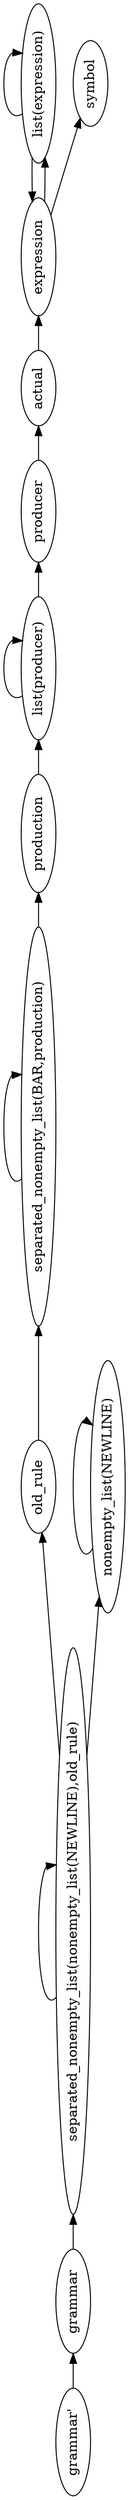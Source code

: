 digraph G {
orientation = landscape;
rankdir = LR;
ratio = compress;
nt0 [ label="grammar'" ] ;
nt1 [ label="symbol" ] ;
nt2 [ label="separated_nonempty_list(nonempty_list(NEWLINE),old_rule)" ] ;
nt3 [ label="separated_nonempty_list(BAR,production)" ] ;
nt4 [ label="production" ] ;
nt5 [ label="producer" ] ;
nt6 [ label="old_rule" ] ;
nt7 [ label="nonempty_list(NEWLINE)" ] ;
nt8 [ label="list(producer)" ] ;
nt9 [ label="list(expression)" ] ;
nt10 [ label="grammar" ] ;
nt11 [ label="expression" ] ;
nt12 [ label="actual" ] ;
nt0 -> nt10 [ label="" ] ;
nt2 -> nt2 [ label="" ] ;
nt2 -> nt6 [ label="" ] ;
nt2 -> nt7 [ label="" ] ;
nt3 -> nt3 [ label="" ] ;
nt3 -> nt4 [ label="" ] ;
nt4 -> nt8 [ label="" ] ;
nt5 -> nt12 [ label="" ] ;
nt6 -> nt3 [ label="" ] ;
nt7 -> nt7 [ label="" ] ;
nt8 -> nt5 [ label="" ] ;
nt8 -> nt8 [ label="" ] ;
nt9 -> nt9 [ label="" ] ;
nt9 -> nt11 [ label="" ] ;
nt10 -> nt2 [ label="" ] ;
nt11 -> nt1 [ label="" ] ;
nt11 -> nt9 [ label="" ] ;
nt12 -> nt11 [ label="" ] ;

}
